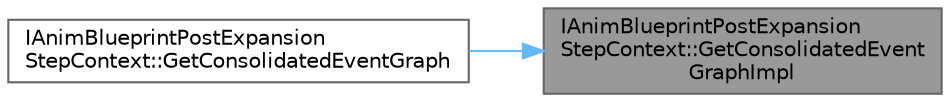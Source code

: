 digraph "IAnimBlueprintPostExpansionStepContext::GetConsolidatedEventGraphImpl"
{
 // INTERACTIVE_SVG=YES
 // LATEX_PDF_SIZE
  bgcolor="transparent";
  edge [fontname=Helvetica,fontsize=10,labelfontname=Helvetica,labelfontsize=10];
  node [fontname=Helvetica,fontsize=10,shape=box,height=0.2,width=0.4];
  rankdir="RL";
  Node1 [id="Node000001",label="IAnimBlueprintPostExpansion\lStepContext::GetConsolidatedEvent\lGraphImpl",height=0.2,width=0.4,color="gray40", fillcolor="grey60", style="filled", fontcolor="black",tooltip=" "];
  Node1 -> Node2 [id="edge1_Node000001_Node000002",dir="back",color="steelblue1",style="solid",tooltip=" "];
  Node2 [id="Node000002",label="IAnimBlueprintPostExpansion\lStepContext::GetConsolidatedEventGraph",height=0.2,width=0.4,color="grey40", fillcolor="white", style="filled",URL="$db/d40/classIAnimBlueprintPostExpansionStepContext.html#a876fdf177f10a3e44634b24e5d6048f6",tooltip=" "];
}
